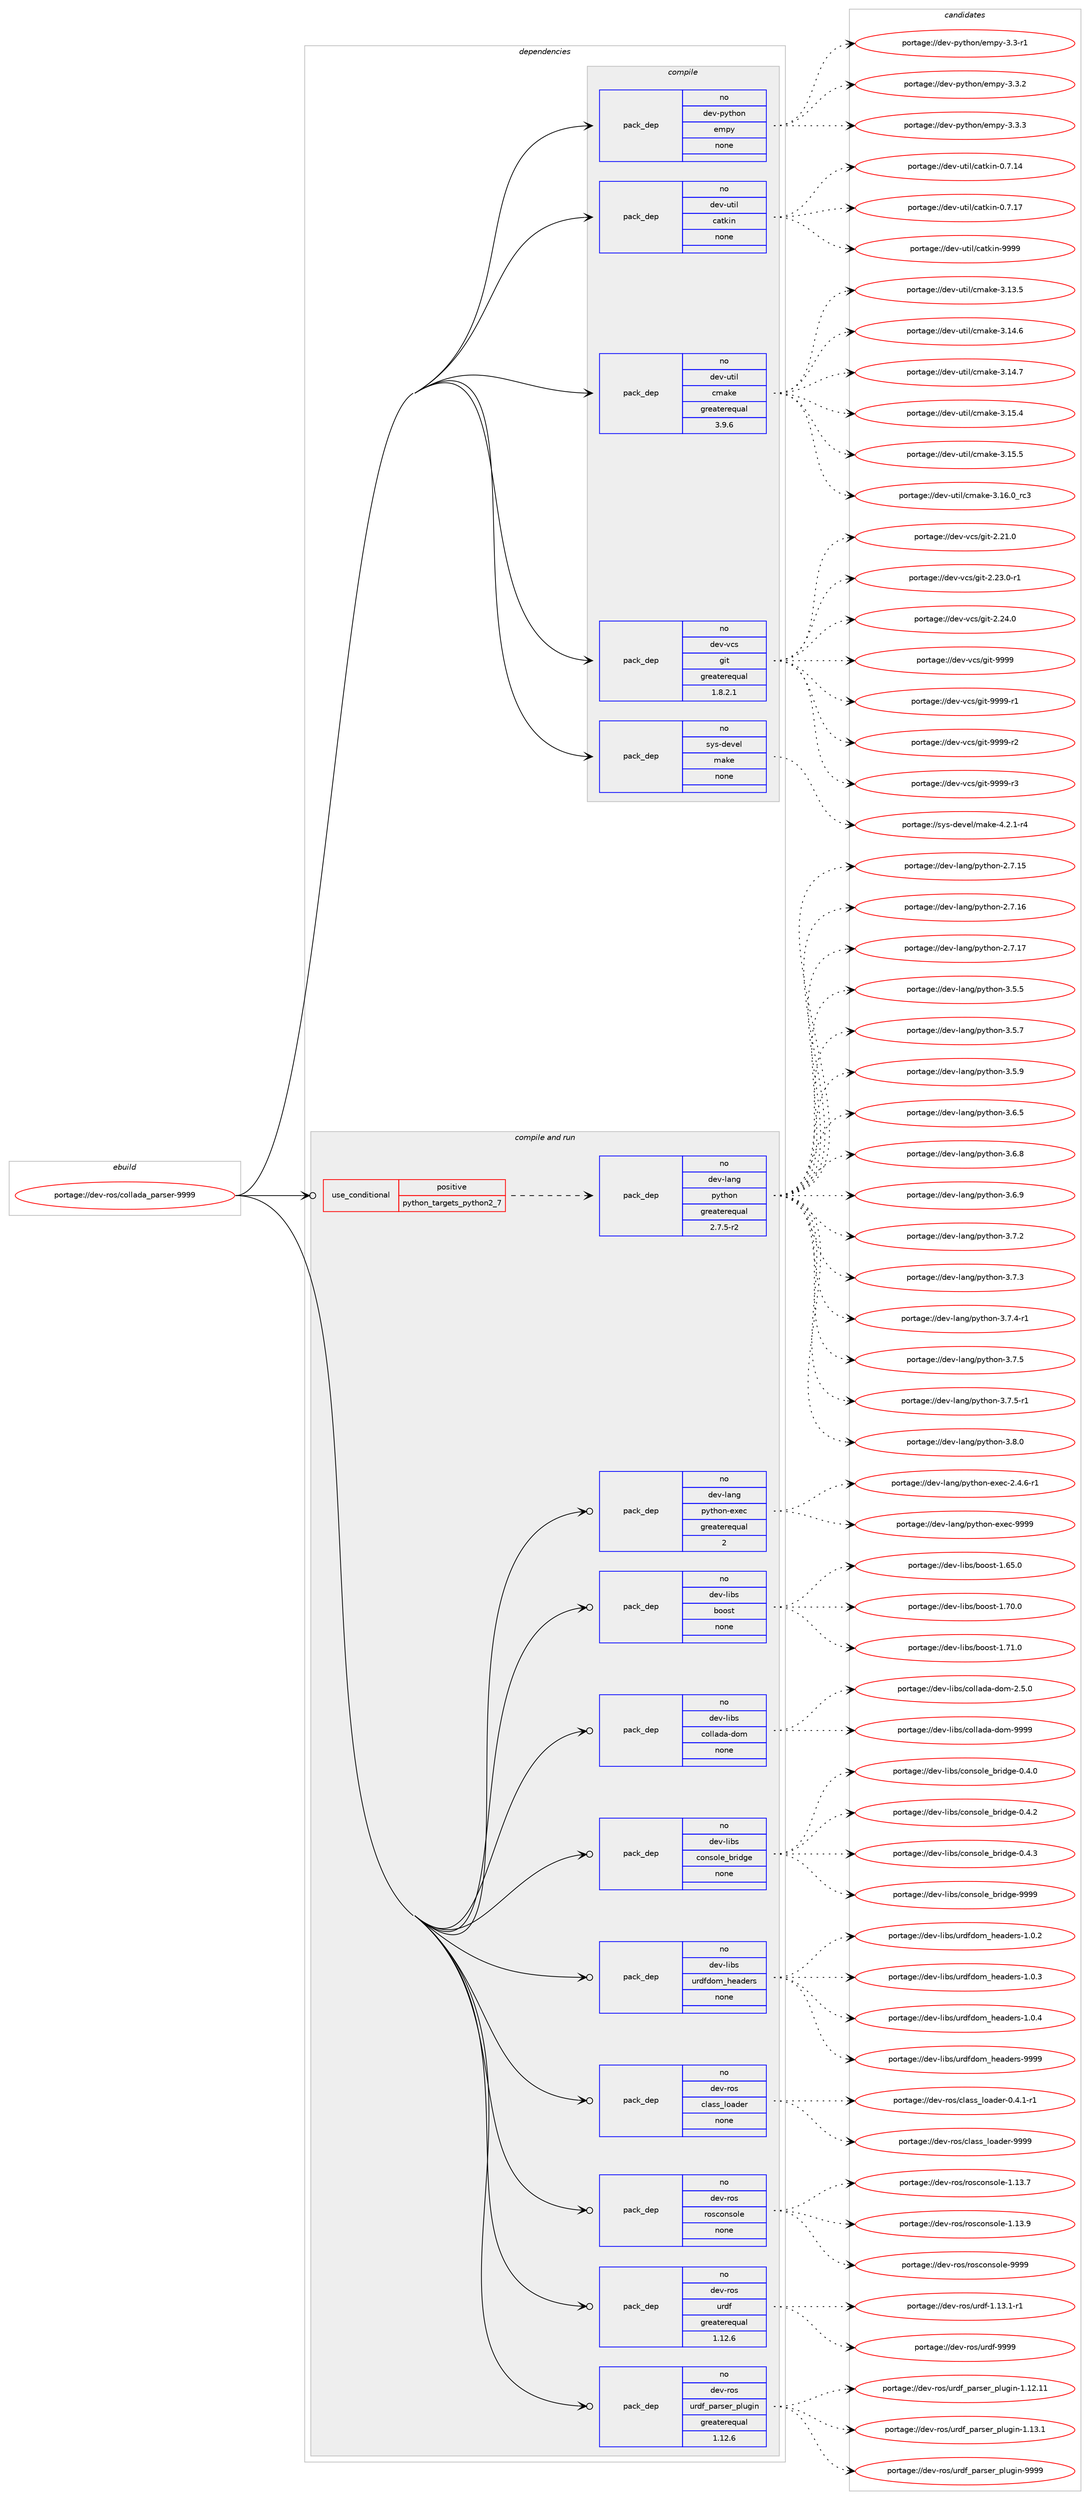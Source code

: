digraph prolog {

# *************
# Graph options
# *************

newrank=true;
concentrate=true;
compound=true;
graph [rankdir=LR,fontname=Helvetica,fontsize=10,ranksep=1.5];#, ranksep=2.5, nodesep=0.2];
edge  [arrowhead=vee];
node  [fontname=Helvetica,fontsize=10];

# **********
# The ebuild
# **********

subgraph cluster_leftcol {
color=gray;
rank=same;
label=<<i>ebuild</i>>;
id [label="portage://dev-ros/collada_parser-9999", color=red, width=4, href="../dev-ros/collada_parser-9999.svg"];
}

# ****************
# The dependencies
# ****************

subgraph cluster_midcol {
color=gray;
label=<<i>dependencies</i>>;
subgraph cluster_compile {
fillcolor="#eeeeee";
style=filled;
label=<<i>compile</i>>;
subgraph pack139306 {
dependency185033 [label=<<TABLE BORDER="0" CELLBORDER="1" CELLSPACING="0" CELLPADDING="4" WIDTH="220"><TR><TD ROWSPAN="6" CELLPADDING="30">pack_dep</TD></TR><TR><TD WIDTH="110">no</TD></TR><TR><TD>dev-python</TD></TR><TR><TD>empy</TD></TR><TR><TD>none</TD></TR><TR><TD></TD></TR></TABLE>>, shape=none, color=blue];
}
id:e -> dependency185033:w [weight=20,style="solid",arrowhead="vee"];
subgraph pack139307 {
dependency185034 [label=<<TABLE BORDER="0" CELLBORDER="1" CELLSPACING="0" CELLPADDING="4" WIDTH="220"><TR><TD ROWSPAN="6" CELLPADDING="30">pack_dep</TD></TR><TR><TD WIDTH="110">no</TD></TR><TR><TD>dev-util</TD></TR><TR><TD>catkin</TD></TR><TR><TD>none</TD></TR><TR><TD></TD></TR></TABLE>>, shape=none, color=blue];
}
id:e -> dependency185034:w [weight=20,style="solid",arrowhead="vee"];
subgraph pack139308 {
dependency185035 [label=<<TABLE BORDER="0" CELLBORDER="1" CELLSPACING="0" CELLPADDING="4" WIDTH="220"><TR><TD ROWSPAN="6" CELLPADDING="30">pack_dep</TD></TR><TR><TD WIDTH="110">no</TD></TR><TR><TD>dev-util</TD></TR><TR><TD>cmake</TD></TR><TR><TD>greaterequal</TD></TR><TR><TD>3.9.6</TD></TR></TABLE>>, shape=none, color=blue];
}
id:e -> dependency185035:w [weight=20,style="solid",arrowhead="vee"];
subgraph pack139309 {
dependency185036 [label=<<TABLE BORDER="0" CELLBORDER="1" CELLSPACING="0" CELLPADDING="4" WIDTH="220"><TR><TD ROWSPAN="6" CELLPADDING="30">pack_dep</TD></TR><TR><TD WIDTH="110">no</TD></TR><TR><TD>dev-vcs</TD></TR><TR><TD>git</TD></TR><TR><TD>greaterequal</TD></TR><TR><TD>1.8.2.1</TD></TR></TABLE>>, shape=none, color=blue];
}
id:e -> dependency185036:w [weight=20,style="solid",arrowhead="vee"];
subgraph pack139310 {
dependency185037 [label=<<TABLE BORDER="0" CELLBORDER="1" CELLSPACING="0" CELLPADDING="4" WIDTH="220"><TR><TD ROWSPAN="6" CELLPADDING="30">pack_dep</TD></TR><TR><TD WIDTH="110">no</TD></TR><TR><TD>sys-devel</TD></TR><TR><TD>make</TD></TR><TR><TD>none</TD></TR><TR><TD></TD></TR></TABLE>>, shape=none, color=blue];
}
id:e -> dependency185037:w [weight=20,style="solid",arrowhead="vee"];
}
subgraph cluster_compileandrun {
fillcolor="#eeeeee";
style=filled;
label=<<i>compile and run</i>>;
subgraph cond42289 {
dependency185038 [label=<<TABLE BORDER="0" CELLBORDER="1" CELLSPACING="0" CELLPADDING="4"><TR><TD ROWSPAN="3" CELLPADDING="10">use_conditional</TD></TR><TR><TD>positive</TD></TR><TR><TD>python_targets_python2_7</TD></TR></TABLE>>, shape=none, color=red];
subgraph pack139311 {
dependency185039 [label=<<TABLE BORDER="0" CELLBORDER="1" CELLSPACING="0" CELLPADDING="4" WIDTH="220"><TR><TD ROWSPAN="6" CELLPADDING="30">pack_dep</TD></TR><TR><TD WIDTH="110">no</TD></TR><TR><TD>dev-lang</TD></TR><TR><TD>python</TD></TR><TR><TD>greaterequal</TD></TR><TR><TD>2.7.5-r2</TD></TR></TABLE>>, shape=none, color=blue];
}
dependency185038:e -> dependency185039:w [weight=20,style="dashed",arrowhead="vee"];
}
id:e -> dependency185038:w [weight=20,style="solid",arrowhead="odotvee"];
subgraph pack139312 {
dependency185040 [label=<<TABLE BORDER="0" CELLBORDER="1" CELLSPACING="0" CELLPADDING="4" WIDTH="220"><TR><TD ROWSPAN="6" CELLPADDING="30">pack_dep</TD></TR><TR><TD WIDTH="110">no</TD></TR><TR><TD>dev-lang</TD></TR><TR><TD>python-exec</TD></TR><TR><TD>greaterequal</TD></TR><TR><TD>2</TD></TR></TABLE>>, shape=none, color=blue];
}
id:e -> dependency185040:w [weight=20,style="solid",arrowhead="odotvee"];
subgraph pack139313 {
dependency185041 [label=<<TABLE BORDER="0" CELLBORDER="1" CELLSPACING="0" CELLPADDING="4" WIDTH="220"><TR><TD ROWSPAN="6" CELLPADDING="30">pack_dep</TD></TR><TR><TD WIDTH="110">no</TD></TR><TR><TD>dev-libs</TD></TR><TR><TD>boost</TD></TR><TR><TD>none</TD></TR><TR><TD></TD></TR></TABLE>>, shape=none, color=blue];
}
id:e -> dependency185041:w [weight=20,style="solid",arrowhead="odotvee"];
subgraph pack139314 {
dependency185042 [label=<<TABLE BORDER="0" CELLBORDER="1" CELLSPACING="0" CELLPADDING="4" WIDTH="220"><TR><TD ROWSPAN="6" CELLPADDING="30">pack_dep</TD></TR><TR><TD WIDTH="110">no</TD></TR><TR><TD>dev-libs</TD></TR><TR><TD>collada-dom</TD></TR><TR><TD>none</TD></TR><TR><TD></TD></TR></TABLE>>, shape=none, color=blue];
}
id:e -> dependency185042:w [weight=20,style="solid",arrowhead="odotvee"];
subgraph pack139315 {
dependency185043 [label=<<TABLE BORDER="0" CELLBORDER="1" CELLSPACING="0" CELLPADDING="4" WIDTH="220"><TR><TD ROWSPAN="6" CELLPADDING="30">pack_dep</TD></TR><TR><TD WIDTH="110">no</TD></TR><TR><TD>dev-libs</TD></TR><TR><TD>console_bridge</TD></TR><TR><TD>none</TD></TR><TR><TD></TD></TR></TABLE>>, shape=none, color=blue];
}
id:e -> dependency185043:w [weight=20,style="solid",arrowhead="odotvee"];
subgraph pack139316 {
dependency185044 [label=<<TABLE BORDER="0" CELLBORDER="1" CELLSPACING="0" CELLPADDING="4" WIDTH="220"><TR><TD ROWSPAN="6" CELLPADDING="30">pack_dep</TD></TR><TR><TD WIDTH="110">no</TD></TR><TR><TD>dev-libs</TD></TR><TR><TD>urdfdom_headers</TD></TR><TR><TD>none</TD></TR><TR><TD></TD></TR></TABLE>>, shape=none, color=blue];
}
id:e -> dependency185044:w [weight=20,style="solid",arrowhead="odotvee"];
subgraph pack139317 {
dependency185045 [label=<<TABLE BORDER="0" CELLBORDER="1" CELLSPACING="0" CELLPADDING="4" WIDTH="220"><TR><TD ROWSPAN="6" CELLPADDING="30">pack_dep</TD></TR><TR><TD WIDTH="110">no</TD></TR><TR><TD>dev-ros</TD></TR><TR><TD>class_loader</TD></TR><TR><TD>none</TD></TR><TR><TD></TD></TR></TABLE>>, shape=none, color=blue];
}
id:e -> dependency185045:w [weight=20,style="solid",arrowhead="odotvee"];
subgraph pack139318 {
dependency185046 [label=<<TABLE BORDER="0" CELLBORDER="1" CELLSPACING="0" CELLPADDING="4" WIDTH="220"><TR><TD ROWSPAN="6" CELLPADDING="30">pack_dep</TD></TR><TR><TD WIDTH="110">no</TD></TR><TR><TD>dev-ros</TD></TR><TR><TD>rosconsole</TD></TR><TR><TD>none</TD></TR><TR><TD></TD></TR></TABLE>>, shape=none, color=blue];
}
id:e -> dependency185046:w [weight=20,style="solid",arrowhead="odotvee"];
subgraph pack139319 {
dependency185047 [label=<<TABLE BORDER="0" CELLBORDER="1" CELLSPACING="0" CELLPADDING="4" WIDTH="220"><TR><TD ROWSPAN="6" CELLPADDING="30">pack_dep</TD></TR><TR><TD WIDTH="110">no</TD></TR><TR><TD>dev-ros</TD></TR><TR><TD>urdf</TD></TR><TR><TD>greaterequal</TD></TR><TR><TD>1.12.6</TD></TR></TABLE>>, shape=none, color=blue];
}
id:e -> dependency185047:w [weight=20,style="solid",arrowhead="odotvee"];
subgraph pack139320 {
dependency185048 [label=<<TABLE BORDER="0" CELLBORDER="1" CELLSPACING="0" CELLPADDING="4" WIDTH="220"><TR><TD ROWSPAN="6" CELLPADDING="30">pack_dep</TD></TR><TR><TD WIDTH="110">no</TD></TR><TR><TD>dev-ros</TD></TR><TR><TD>urdf_parser_plugin</TD></TR><TR><TD>greaterequal</TD></TR><TR><TD>1.12.6</TD></TR></TABLE>>, shape=none, color=blue];
}
id:e -> dependency185048:w [weight=20,style="solid",arrowhead="odotvee"];
}
subgraph cluster_run {
fillcolor="#eeeeee";
style=filled;
label=<<i>run</i>>;
}
}

# **************
# The candidates
# **************

subgraph cluster_choices {
rank=same;
color=gray;
label=<<i>candidates</i>>;

subgraph choice139306 {
color=black;
nodesep=1;
choiceportage1001011184511212111610411111047101109112121455146514511449 [label="portage://dev-python/empy-3.3-r1", color=red, width=4,href="../dev-python/empy-3.3-r1.svg"];
choiceportage1001011184511212111610411111047101109112121455146514650 [label="portage://dev-python/empy-3.3.2", color=red, width=4,href="../dev-python/empy-3.3.2.svg"];
choiceportage1001011184511212111610411111047101109112121455146514651 [label="portage://dev-python/empy-3.3.3", color=red, width=4,href="../dev-python/empy-3.3.3.svg"];
dependency185033:e -> choiceportage1001011184511212111610411111047101109112121455146514511449:w [style=dotted,weight="100"];
dependency185033:e -> choiceportage1001011184511212111610411111047101109112121455146514650:w [style=dotted,weight="100"];
dependency185033:e -> choiceportage1001011184511212111610411111047101109112121455146514651:w [style=dotted,weight="100"];
}
subgraph choice139307 {
color=black;
nodesep=1;
choiceportage1001011184511711610510847999711610710511045484655464952 [label="portage://dev-util/catkin-0.7.14", color=red, width=4,href="../dev-util/catkin-0.7.14.svg"];
choiceportage1001011184511711610510847999711610710511045484655464955 [label="portage://dev-util/catkin-0.7.17", color=red, width=4,href="../dev-util/catkin-0.7.17.svg"];
choiceportage100101118451171161051084799971161071051104557575757 [label="portage://dev-util/catkin-9999", color=red, width=4,href="../dev-util/catkin-9999.svg"];
dependency185034:e -> choiceportage1001011184511711610510847999711610710511045484655464952:w [style=dotted,weight="100"];
dependency185034:e -> choiceportage1001011184511711610510847999711610710511045484655464955:w [style=dotted,weight="100"];
dependency185034:e -> choiceportage100101118451171161051084799971161071051104557575757:w [style=dotted,weight="100"];
}
subgraph choice139308 {
color=black;
nodesep=1;
choiceportage1001011184511711610510847991099710710145514649514653 [label="portage://dev-util/cmake-3.13.5", color=red, width=4,href="../dev-util/cmake-3.13.5.svg"];
choiceportage1001011184511711610510847991099710710145514649524654 [label="portage://dev-util/cmake-3.14.6", color=red, width=4,href="../dev-util/cmake-3.14.6.svg"];
choiceportage1001011184511711610510847991099710710145514649524655 [label="portage://dev-util/cmake-3.14.7", color=red, width=4,href="../dev-util/cmake-3.14.7.svg"];
choiceportage1001011184511711610510847991099710710145514649534652 [label="portage://dev-util/cmake-3.15.4", color=red, width=4,href="../dev-util/cmake-3.15.4.svg"];
choiceportage1001011184511711610510847991099710710145514649534653 [label="portage://dev-util/cmake-3.15.5", color=red, width=4,href="../dev-util/cmake-3.15.5.svg"];
choiceportage1001011184511711610510847991099710710145514649544648951149951 [label="portage://dev-util/cmake-3.16.0_rc3", color=red, width=4,href="../dev-util/cmake-3.16.0_rc3.svg"];
dependency185035:e -> choiceportage1001011184511711610510847991099710710145514649514653:w [style=dotted,weight="100"];
dependency185035:e -> choiceportage1001011184511711610510847991099710710145514649524654:w [style=dotted,weight="100"];
dependency185035:e -> choiceportage1001011184511711610510847991099710710145514649524655:w [style=dotted,weight="100"];
dependency185035:e -> choiceportage1001011184511711610510847991099710710145514649534652:w [style=dotted,weight="100"];
dependency185035:e -> choiceportage1001011184511711610510847991099710710145514649534653:w [style=dotted,weight="100"];
dependency185035:e -> choiceportage1001011184511711610510847991099710710145514649544648951149951:w [style=dotted,weight="100"];
}
subgraph choice139309 {
color=black;
nodesep=1;
choiceportage10010111845118991154710310511645504650494648 [label="portage://dev-vcs/git-2.21.0", color=red, width=4,href="../dev-vcs/git-2.21.0.svg"];
choiceportage100101118451189911547103105116455046505146484511449 [label="portage://dev-vcs/git-2.23.0-r1", color=red, width=4,href="../dev-vcs/git-2.23.0-r1.svg"];
choiceportage10010111845118991154710310511645504650524648 [label="portage://dev-vcs/git-2.24.0", color=red, width=4,href="../dev-vcs/git-2.24.0.svg"];
choiceportage1001011184511899115471031051164557575757 [label="portage://dev-vcs/git-9999", color=red, width=4,href="../dev-vcs/git-9999.svg"];
choiceportage10010111845118991154710310511645575757574511449 [label="portage://dev-vcs/git-9999-r1", color=red, width=4,href="../dev-vcs/git-9999-r1.svg"];
choiceportage10010111845118991154710310511645575757574511450 [label="portage://dev-vcs/git-9999-r2", color=red, width=4,href="../dev-vcs/git-9999-r2.svg"];
choiceportage10010111845118991154710310511645575757574511451 [label="portage://dev-vcs/git-9999-r3", color=red, width=4,href="../dev-vcs/git-9999-r3.svg"];
dependency185036:e -> choiceportage10010111845118991154710310511645504650494648:w [style=dotted,weight="100"];
dependency185036:e -> choiceportage100101118451189911547103105116455046505146484511449:w [style=dotted,weight="100"];
dependency185036:e -> choiceportage10010111845118991154710310511645504650524648:w [style=dotted,weight="100"];
dependency185036:e -> choiceportage1001011184511899115471031051164557575757:w [style=dotted,weight="100"];
dependency185036:e -> choiceportage10010111845118991154710310511645575757574511449:w [style=dotted,weight="100"];
dependency185036:e -> choiceportage10010111845118991154710310511645575757574511450:w [style=dotted,weight="100"];
dependency185036:e -> choiceportage10010111845118991154710310511645575757574511451:w [style=dotted,weight="100"];
}
subgraph choice139310 {
color=black;
nodesep=1;
choiceportage1151211154510010111810110847109971071014552465046494511452 [label="portage://sys-devel/make-4.2.1-r4", color=red, width=4,href="../sys-devel/make-4.2.1-r4.svg"];
dependency185037:e -> choiceportage1151211154510010111810110847109971071014552465046494511452:w [style=dotted,weight="100"];
}
subgraph choice139311 {
color=black;
nodesep=1;
choiceportage10010111845108971101034711212111610411111045504655464953 [label="portage://dev-lang/python-2.7.15", color=red, width=4,href="../dev-lang/python-2.7.15.svg"];
choiceportage10010111845108971101034711212111610411111045504655464954 [label="portage://dev-lang/python-2.7.16", color=red, width=4,href="../dev-lang/python-2.7.16.svg"];
choiceportage10010111845108971101034711212111610411111045504655464955 [label="portage://dev-lang/python-2.7.17", color=red, width=4,href="../dev-lang/python-2.7.17.svg"];
choiceportage100101118451089711010347112121116104111110455146534653 [label="portage://dev-lang/python-3.5.5", color=red, width=4,href="../dev-lang/python-3.5.5.svg"];
choiceportage100101118451089711010347112121116104111110455146534655 [label="portage://dev-lang/python-3.5.7", color=red, width=4,href="../dev-lang/python-3.5.7.svg"];
choiceportage100101118451089711010347112121116104111110455146534657 [label="portage://dev-lang/python-3.5.9", color=red, width=4,href="../dev-lang/python-3.5.9.svg"];
choiceportage100101118451089711010347112121116104111110455146544653 [label="portage://dev-lang/python-3.6.5", color=red, width=4,href="../dev-lang/python-3.6.5.svg"];
choiceportage100101118451089711010347112121116104111110455146544656 [label="portage://dev-lang/python-3.6.8", color=red, width=4,href="../dev-lang/python-3.6.8.svg"];
choiceportage100101118451089711010347112121116104111110455146544657 [label="portage://dev-lang/python-3.6.9", color=red, width=4,href="../dev-lang/python-3.6.9.svg"];
choiceportage100101118451089711010347112121116104111110455146554650 [label="portage://dev-lang/python-3.7.2", color=red, width=4,href="../dev-lang/python-3.7.2.svg"];
choiceportage100101118451089711010347112121116104111110455146554651 [label="portage://dev-lang/python-3.7.3", color=red, width=4,href="../dev-lang/python-3.7.3.svg"];
choiceportage1001011184510897110103471121211161041111104551465546524511449 [label="portage://dev-lang/python-3.7.4-r1", color=red, width=4,href="../dev-lang/python-3.7.4-r1.svg"];
choiceportage100101118451089711010347112121116104111110455146554653 [label="portage://dev-lang/python-3.7.5", color=red, width=4,href="../dev-lang/python-3.7.5.svg"];
choiceportage1001011184510897110103471121211161041111104551465546534511449 [label="portage://dev-lang/python-3.7.5-r1", color=red, width=4,href="../dev-lang/python-3.7.5-r1.svg"];
choiceportage100101118451089711010347112121116104111110455146564648 [label="portage://dev-lang/python-3.8.0", color=red, width=4,href="../dev-lang/python-3.8.0.svg"];
dependency185039:e -> choiceportage10010111845108971101034711212111610411111045504655464953:w [style=dotted,weight="100"];
dependency185039:e -> choiceportage10010111845108971101034711212111610411111045504655464954:w [style=dotted,weight="100"];
dependency185039:e -> choiceportage10010111845108971101034711212111610411111045504655464955:w [style=dotted,weight="100"];
dependency185039:e -> choiceportage100101118451089711010347112121116104111110455146534653:w [style=dotted,weight="100"];
dependency185039:e -> choiceportage100101118451089711010347112121116104111110455146534655:w [style=dotted,weight="100"];
dependency185039:e -> choiceportage100101118451089711010347112121116104111110455146534657:w [style=dotted,weight="100"];
dependency185039:e -> choiceportage100101118451089711010347112121116104111110455146544653:w [style=dotted,weight="100"];
dependency185039:e -> choiceportage100101118451089711010347112121116104111110455146544656:w [style=dotted,weight="100"];
dependency185039:e -> choiceportage100101118451089711010347112121116104111110455146544657:w [style=dotted,weight="100"];
dependency185039:e -> choiceportage100101118451089711010347112121116104111110455146554650:w [style=dotted,weight="100"];
dependency185039:e -> choiceportage100101118451089711010347112121116104111110455146554651:w [style=dotted,weight="100"];
dependency185039:e -> choiceportage1001011184510897110103471121211161041111104551465546524511449:w [style=dotted,weight="100"];
dependency185039:e -> choiceportage100101118451089711010347112121116104111110455146554653:w [style=dotted,weight="100"];
dependency185039:e -> choiceportage1001011184510897110103471121211161041111104551465546534511449:w [style=dotted,weight="100"];
dependency185039:e -> choiceportage100101118451089711010347112121116104111110455146564648:w [style=dotted,weight="100"];
}
subgraph choice139312 {
color=black;
nodesep=1;
choiceportage10010111845108971101034711212111610411111045101120101994550465246544511449 [label="portage://dev-lang/python-exec-2.4.6-r1", color=red, width=4,href="../dev-lang/python-exec-2.4.6-r1.svg"];
choiceportage10010111845108971101034711212111610411111045101120101994557575757 [label="portage://dev-lang/python-exec-9999", color=red, width=4,href="../dev-lang/python-exec-9999.svg"];
dependency185040:e -> choiceportage10010111845108971101034711212111610411111045101120101994550465246544511449:w [style=dotted,weight="100"];
dependency185040:e -> choiceportage10010111845108971101034711212111610411111045101120101994557575757:w [style=dotted,weight="100"];
}
subgraph choice139313 {
color=black;
nodesep=1;
choiceportage1001011184510810598115479811111111511645494654534648 [label="portage://dev-libs/boost-1.65.0", color=red, width=4,href="../dev-libs/boost-1.65.0.svg"];
choiceportage1001011184510810598115479811111111511645494655484648 [label="portage://dev-libs/boost-1.70.0", color=red, width=4,href="../dev-libs/boost-1.70.0.svg"];
choiceportage1001011184510810598115479811111111511645494655494648 [label="portage://dev-libs/boost-1.71.0", color=red, width=4,href="../dev-libs/boost-1.71.0.svg"];
dependency185041:e -> choiceportage1001011184510810598115479811111111511645494654534648:w [style=dotted,weight="100"];
dependency185041:e -> choiceportage1001011184510810598115479811111111511645494655484648:w [style=dotted,weight="100"];
dependency185041:e -> choiceportage1001011184510810598115479811111111511645494655494648:w [style=dotted,weight="100"];
}
subgraph choice139314 {
color=black;
nodesep=1;
choiceportage10010111845108105981154799111108108971009745100111109455046534648 [label="portage://dev-libs/collada-dom-2.5.0", color=red, width=4,href="../dev-libs/collada-dom-2.5.0.svg"];
choiceportage100101118451081059811547991111081089710097451001111094557575757 [label="portage://dev-libs/collada-dom-9999", color=red, width=4,href="../dev-libs/collada-dom-9999.svg"];
dependency185042:e -> choiceportage10010111845108105981154799111108108971009745100111109455046534648:w [style=dotted,weight="100"];
dependency185042:e -> choiceportage100101118451081059811547991111081089710097451001111094557575757:w [style=dotted,weight="100"];
}
subgraph choice139315 {
color=black;
nodesep=1;
choiceportage100101118451081059811547991111101151111081019598114105100103101454846524648 [label="portage://dev-libs/console_bridge-0.4.0", color=red, width=4,href="../dev-libs/console_bridge-0.4.0.svg"];
choiceportage100101118451081059811547991111101151111081019598114105100103101454846524650 [label="portage://dev-libs/console_bridge-0.4.2", color=red, width=4,href="../dev-libs/console_bridge-0.4.2.svg"];
choiceportage100101118451081059811547991111101151111081019598114105100103101454846524651 [label="portage://dev-libs/console_bridge-0.4.3", color=red, width=4,href="../dev-libs/console_bridge-0.4.3.svg"];
choiceportage1001011184510810598115479911111011511110810195981141051001031014557575757 [label="portage://dev-libs/console_bridge-9999", color=red, width=4,href="../dev-libs/console_bridge-9999.svg"];
dependency185043:e -> choiceportage100101118451081059811547991111101151111081019598114105100103101454846524648:w [style=dotted,weight="100"];
dependency185043:e -> choiceportage100101118451081059811547991111101151111081019598114105100103101454846524650:w [style=dotted,weight="100"];
dependency185043:e -> choiceportage100101118451081059811547991111101151111081019598114105100103101454846524651:w [style=dotted,weight="100"];
dependency185043:e -> choiceportage1001011184510810598115479911111011511110810195981141051001031014557575757:w [style=dotted,weight="100"];
}
subgraph choice139316 {
color=black;
nodesep=1;
choiceportage1001011184510810598115471171141001021001111099510410197100101114115454946484650 [label="portage://dev-libs/urdfdom_headers-1.0.2", color=red, width=4,href="../dev-libs/urdfdom_headers-1.0.2.svg"];
choiceportage1001011184510810598115471171141001021001111099510410197100101114115454946484651 [label="portage://dev-libs/urdfdom_headers-1.0.3", color=red, width=4,href="../dev-libs/urdfdom_headers-1.0.3.svg"];
choiceportage1001011184510810598115471171141001021001111099510410197100101114115454946484652 [label="portage://dev-libs/urdfdom_headers-1.0.4", color=red, width=4,href="../dev-libs/urdfdom_headers-1.0.4.svg"];
choiceportage10010111845108105981154711711410010210011110995104101971001011141154557575757 [label="portage://dev-libs/urdfdom_headers-9999", color=red, width=4,href="../dev-libs/urdfdom_headers-9999.svg"];
dependency185044:e -> choiceportage1001011184510810598115471171141001021001111099510410197100101114115454946484650:w [style=dotted,weight="100"];
dependency185044:e -> choiceportage1001011184510810598115471171141001021001111099510410197100101114115454946484651:w [style=dotted,weight="100"];
dependency185044:e -> choiceportage1001011184510810598115471171141001021001111099510410197100101114115454946484652:w [style=dotted,weight="100"];
dependency185044:e -> choiceportage10010111845108105981154711711410010210011110995104101971001011141154557575757:w [style=dotted,weight="100"];
}
subgraph choice139317 {
color=black;
nodesep=1;
choiceportage1001011184511411111547991089711511595108111971001011144548465246494511449 [label="portage://dev-ros/class_loader-0.4.1-r1", color=red, width=4,href="../dev-ros/class_loader-0.4.1-r1.svg"];
choiceportage1001011184511411111547991089711511595108111971001011144557575757 [label="portage://dev-ros/class_loader-9999", color=red, width=4,href="../dev-ros/class_loader-9999.svg"];
dependency185045:e -> choiceportage1001011184511411111547991089711511595108111971001011144548465246494511449:w [style=dotted,weight="100"];
dependency185045:e -> choiceportage1001011184511411111547991089711511595108111971001011144557575757:w [style=dotted,weight="100"];
}
subgraph choice139318 {
color=black;
nodesep=1;
choiceportage10010111845114111115471141111159911111011511110810145494649514655 [label="portage://dev-ros/rosconsole-1.13.7", color=red, width=4,href="../dev-ros/rosconsole-1.13.7.svg"];
choiceportage10010111845114111115471141111159911111011511110810145494649514657 [label="portage://dev-ros/rosconsole-1.13.9", color=red, width=4,href="../dev-ros/rosconsole-1.13.9.svg"];
choiceportage1001011184511411111547114111115991111101151111081014557575757 [label="portage://dev-ros/rosconsole-9999", color=red, width=4,href="../dev-ros/rosconsole-9999.svg"];
dependency185046:e -> choiceportage10010111845114111115471141111159911111011511110810145494649514655:w [style=dotted,weight="100"];
dependency185046:e -> choiceportage10010111845114111115471141111159911111011511110810145494649514657:w [style=dotted,weight="100"];
dependency185046:e -> choiceportage1001011184511411111547114111115991111101151111081014557575757:w [style=dotted,weight="100"];
}
subgraph choice139319 {
color=black;
nodesep=1;
choiceportage1001011184511411111547117114100102454946495146494511449 [label="portage://dev-ros/urdf-1.13.1-r1", color=red, width=4,href="../dev-ros/urdf-1.13.1-r1.svg"];
choiceportage10010111845114111115471171141001024557575757 [label="portage://dev-ros/urdf-9999", color=red, width=4,href="../dev-ros/urdf-9999.svg"];
dependency185047:e -> choiceportage1001011184511411111547117114100102454946495146494511449:w [style=dotted,weight="100"];
dependency185047:e -> choiceportage10010111845114111115471171141001024557575757:w [style=dotted,weight="100"];
}
subgraph choice139320 {
color=black;
nodesep=1;
choiceportage10010111845114111115471171141001029511297114115101114951121081171031051104549464950464949 [label="portage://dev-ros/urdf_parser_plugin-1.12.11", color=red, width=4,href="../dev-ros/urdf_parser_plugin-1.12.11.svg"];
choiceportage100101118451141111154711711410010295112971141151011149511210811710310511045494649514649 [label="portage://dev-ros/urdf_parser_plugin-1.13.1", color=red, width=4,href="../dev-ros/urdf_parser_plugin-1.13.1.svg"];
choiceportage10010111845114111115471171141001029511297114115101114951121081171031051104557575757 [label="portage://dev-ros/urdf_parser_plugin-9999", color=red, width=4,href="../dev-ros/urdf_parser_plugin-9999.svg"];
dependency185048:e -> choiceportage10010111845114111115471171141001029511297114115101114951121081171031051104549464950464949:w [style=dotted,weight="100"];
dependency185048:e -> choiceportage100101118451141111154711711410010295112971141151011149511210811710310511045494649514649:w [style=dotted,weight="100"];
dependency185048:e -> choiceportage10010111845114111115471171141001029511297114115101114951121081171031051104557575757:w [style=dotted,weight="100"];
}
}

}

